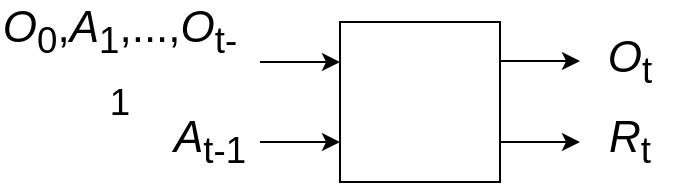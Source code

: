 <mxfile version="21.3.8" type="device">
  <diagram name="Page-1" id="0Q0HcaeAHRDhlYBFykp0">
    <mxGraphModel dx="1430" dy="782" grid="1" gridSize="10" guides="1" tooltips="1" connect="1" arrows="1" fold="1" page="1" pageScale="1" pageWidth="850" pageHeight="1100" math="0" shadow="0">
      <root>
        <mxCell id="0" />
        <mxCell id="1" parent="0" />
        <mxCell id="ZXtl8AFAcqZz_9mBUtFN-1" value="" style="rounded=0;whiteSpace=wrap;html=1;" vertex="1" parent="1">
          <mxGeometry x="280" y="300" width="80" height="80" as="geometry" />
        </mxCell>
        <mxCell id="ZXtl8AFAcqZz_9mBUtFN-2" value="" style="endArrow=classic;html=1;rounded=0;" edge="1" parent="1">
          <mxGeometry width="50" height="50" relative="1" as="geometry">
            <mxPoint x="240" y="320" as="sourcePoint" />
            <mxPoint x="280" y="320" as="targetPoint" />
          </mxGeometry>
        </mxCell>
        <mxCell id="ZXtl8AFAcqZz_9mBUtFN-4" value="" style="endArrow=classic;html=1;rounded=0;exitX=1;exitY=0.75;exitDx=0;exitDy=0;" edge="1" parent="1" source="ZXtl8AFAcqZz_9mBUtFN-1">
          <mxGeometry width="50" height="50" relative="1" as="geometry">
            <mxPoint x="440" y="360" as="sourcePoint" />
            <mxPoint x="400" y="360" as="targetPoint" />
          </mxGeometry>
        </mxCell>
        <mxCell id="ZXtl8AFAcqZz_9mBUtFN-5" value="" style="endArrow=classic;html=1;rounded=0;" edge="1" parent="1">
          <mxGeometry width="50" height="50" relative="1" as="geometry">
            <mxPoint x="360" y="319.5" as="sourcePoint" />
            <mxPoint x="400" y="319.5" as="targetPoint" />
          </mxGeometry>
        </mxCell>
        <mxCell id="ZXtl8AFAcqZz_9mBUtFN-9" value="&lt;font style=&quot;font-size: 22px;&quot;&gt;&lt;i&gt;O&lt;/i&gt;&lt;sub&gt;0&lt;/sub&gt;,&lt;i&gt;A&lt;/i&gt;&lt;sub&gt;1&lt;/sub&gt;,...,&lt;i&gt;O&lt;/i&gt;&lt;sub&gt;t-1&lt;/sub&gt;&lt;/font&gt;" style="text;html=1;strokeColor=none;fillColor=none;align=center;verticalAlign=middle;whiteSpace=wrap;rounded=0;" vertex="1" parent="1">
          <mxGeometry x="110" y="300" width="120" height="40" as="geometry" />
        </mxCell>
        <mxCell id="ZXtl8AFAcqZz_9mBUtFN-10" value="" style="endArrow=classic;html=1;rounded=0;" edge="1" parent="1">
          <mxGeometry width="50" height="50" relative="1" as="geometry">
            <mxPoint x="240" y="360" as="sourcePoint" />
            <mxPoint x="280" y="360" as="targetPoint" />
          </mxGeometry>
        </mxCell>
        <mxCell id="ZXtl8AFAcqZz_9mBUtFN-11" value="&lt;font style=&quot;font-size: 22px;&quot;&gt;&lt;i&gt;A&lt;/i&gt;&lt;sub&gt;t-1&lt;/sub&gt;&lt;/font&gt;" style="text;html=1;strokeColor=none;fillColor=none;align=center;verticalAlign=middle;whiteSpace=wrap;rounded=0;" vertex="1" parent="1">
          <mxGeometry x="190" y="340" width="50" height="40" as="geometry" />
        </mxCell>
        <mxCell id="ZXtl8AFAcqZz_9mBUtFN-12" value="&lt;font style=&quot;font-size: 22px;&quot;&gt;&lt;i&gt;O&lt;/i&gt;&lt;sub&gt;t&lt;/sub&gt;&lt;/font&gt;" style="text;html=1;strokeColor=none;fillColor=none;align=center;verticalAlign=middle;whiteSpace=wrap;rounded=0;" vertex="1" parent="1">
          <mxGeometry x="400" y="300" width="50" height="40" as="geometry" />
        </mxCell>
        <mxCell id="ZXtl8AFAcqZz_9mBUtFN-13" value="&lt;font style=&quot;font-size: 22px;&quot;&gt;&lt;i&gt;R&lt;/i&gt;&lt;sub&gt;t&lt;/sub&gt;&lt;/font&gt;" style="text;html=1;strokeColor=none;fillColor=none;align=center;verticalAlign=middle;whiteSpace=wrap;rounded=0;" vertex="1" parent="1">
          <mxGeometry x="400" y="340" width="50" height="40" as="geometry" />
        </mxCell>
      </root>
    </mxGraphModel>
  </diagram>
</mxfile>
